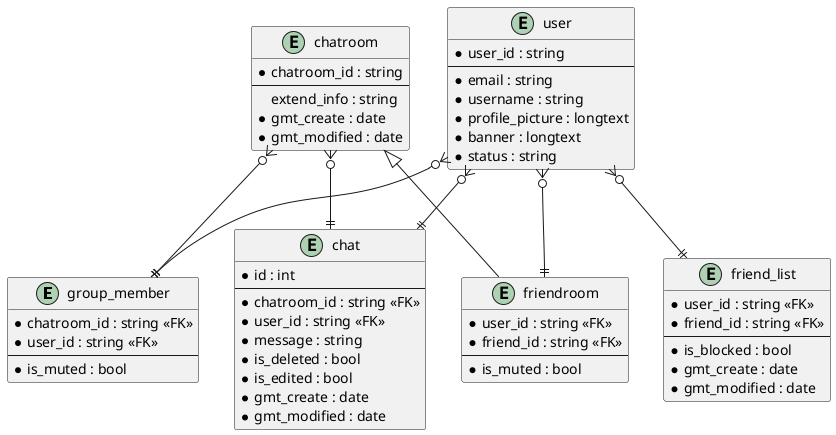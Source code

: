 @startuml

entity group_member {
    * chatroom_id : string <<FK>>
    * user_id : string <<FK>>
    --
    * is_muted : bool
}

entity chat {
    * id : int
    --
    * chatroom_id : string <<FK>>
    * user_id : string <<FK>>
    * message : string
    * is_deleted : bool
    * is_edited : bool
    * gmt_create : date
    * gmt_modified : date
}

entity user {
    * user_id : string
    --
    * email : string
    * username : string
    * profile_picture : longtext
    * banner : longtext
    * status : string
}

entity friend_list {
    * user_id : string <<FK>>
    * friend_id : string <<FK>>
    --
    * is_blocked : bool 
    * gmt_create : date
    * gmt_modified : date
}

entity chatroom {
    * chatroom_id : string
    --
    extend_info : string
    * gmt_create : date
    * gmt_modified : date
}

entity friendroom {
    * user_id : string <<FK>>
    * friend_id : string <<FK>>
    --
    * is_muted : bool
}

' relation
user }o--|| friend_list

user }o--|| friendroom

user }o--|| group_member
chatroom }o--|| group_member

user }o--|| chat
chatroom }o--|| chat


skinparam chatroomInheritance 1
chatroom <|-- friendroom


@enduml